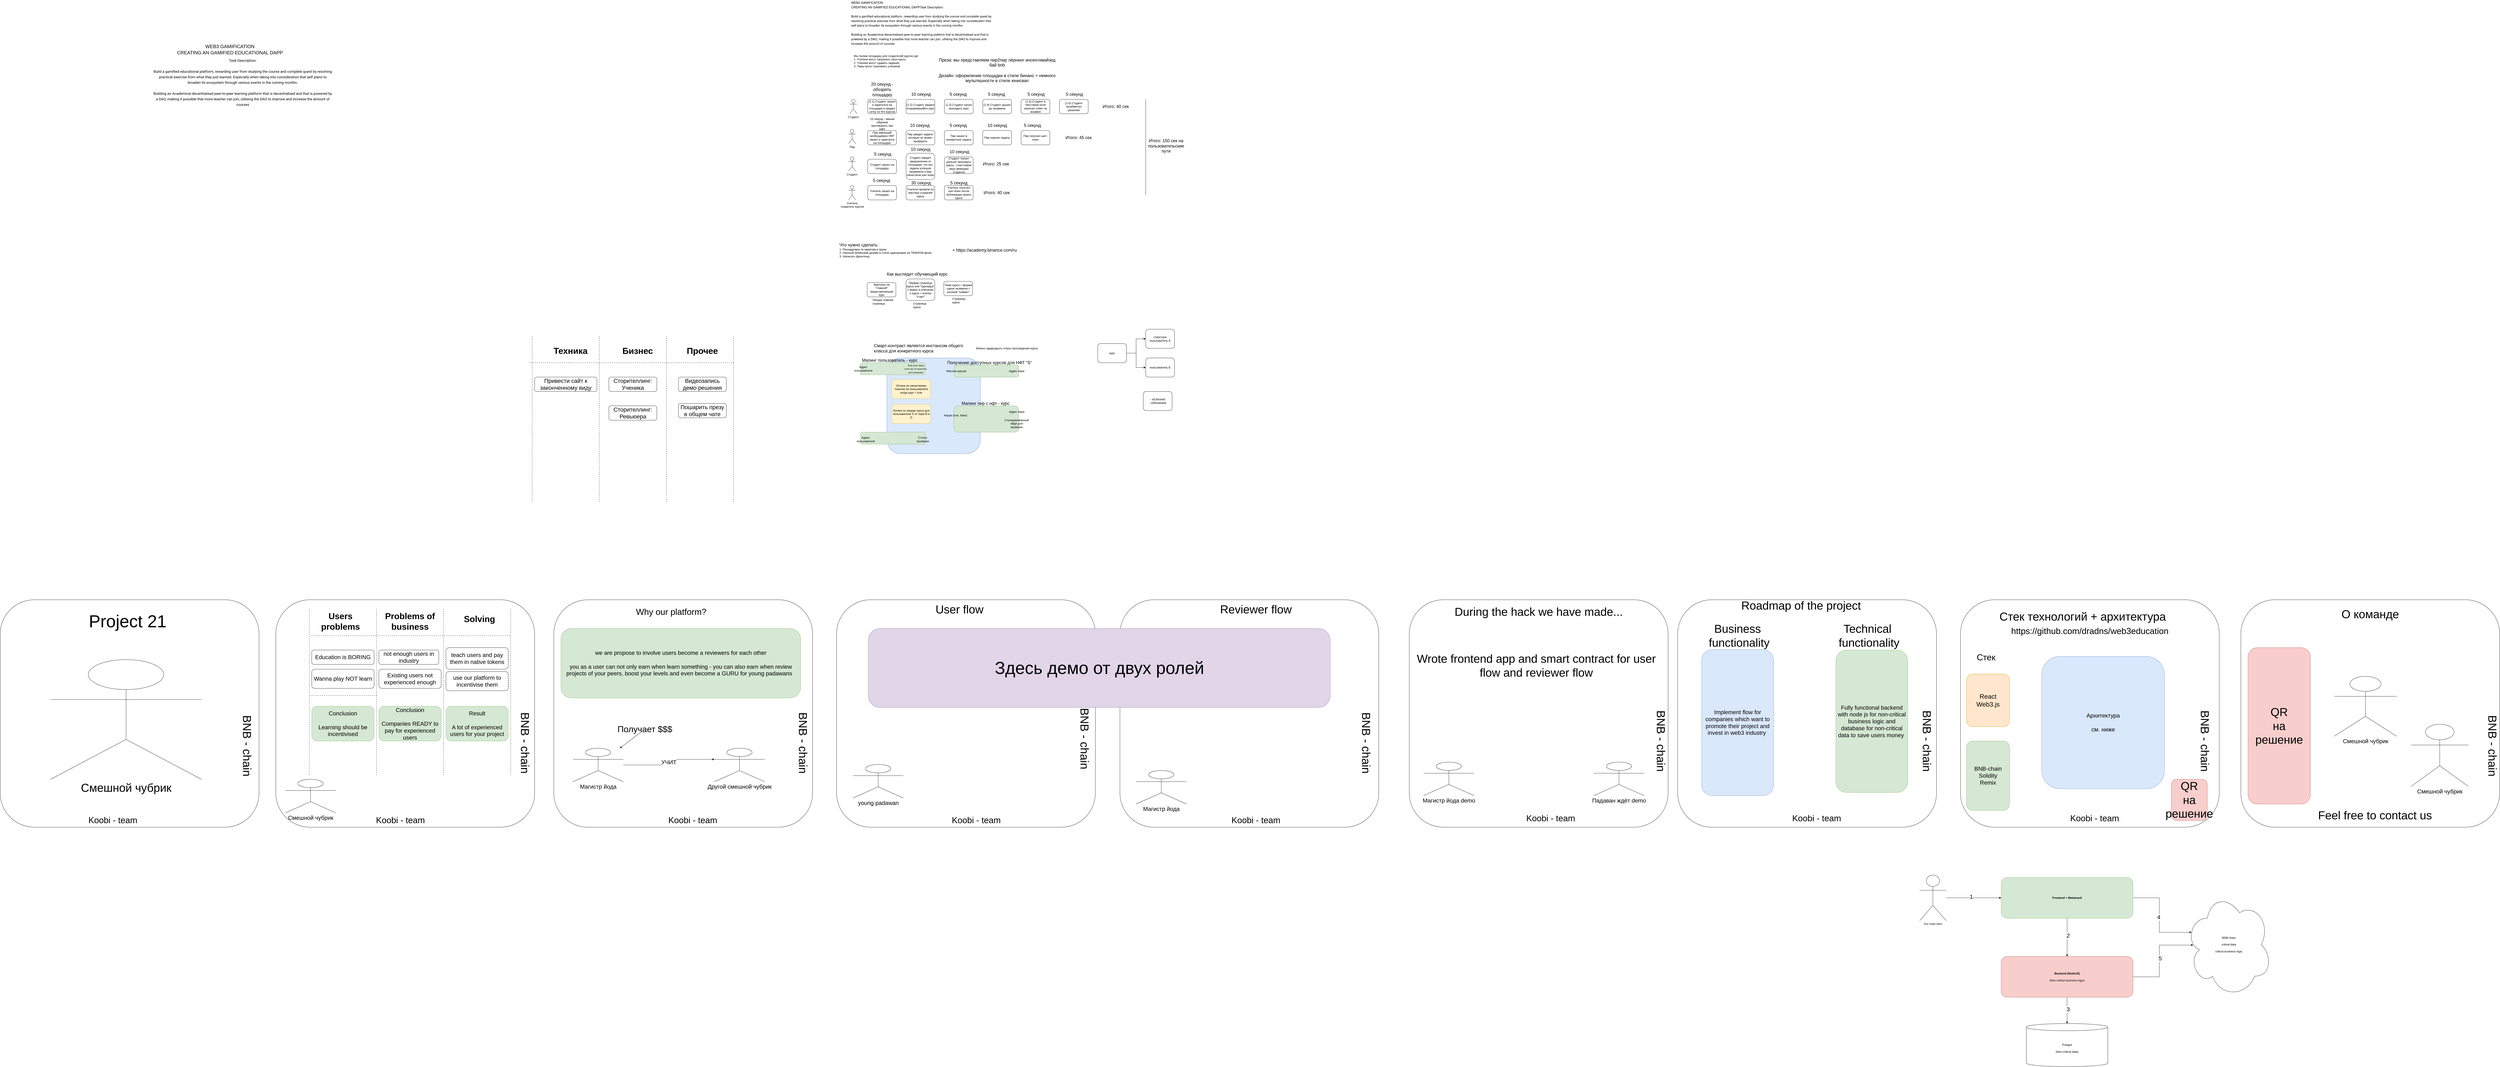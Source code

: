 <mxfile version="14.6.13" type="device"><diagram id="kgpKYQtTHZ0yAKxKKP6v" name="Page-1"><mxGraphModel dx="7210" dy="2770" grid="1" gridSize="10" guides="1" tooltips="1" connect="1" arrows="1" fold="1" page="1" pageScale="1" pageWidth="850" pageHeight="1100" math="0" shadow="0"><root><mxCell id="0"/><mxCell id="1" parent="0"/><mxCell id="3TM78WsvPvf4qLfQnVk2-1" value="&lt;div class=&quot;t396__elem tn-elem tn-elem__4845142631661715007647 t-animate t-animate_started&quot; style=&quot;box-sizing: border-box ; margin: 0px ; padding: 0px ; border: 0px ; position: absolute ; display: table ; opacity: 1 ; transition-property: , ; transition-duration: 2s ; transition-timing-function: cubic-bezier(0.19 , 1 , 0.22 , 1) ; backface-visibility: hidden ; visibility: visible ; transform: none ; z-index: 5 ; top: 181px ; left: 640px ; width: 639px ; font-family: &amp;#34;times&amp;#34; ; font-size: medium&quot;&gt;&lt;div class=&quot;tn-atom&quot; style=&quot;box-sizing: content-box ; margin: 0px ; padding: 0px ; border: 0px solid transparent ; display: table-cell ; vertical-align: middle ; width: 639px ; font-size: 20px ; font-family: &amp;#34;montserrat&amp;#34; , &amp;#34;arial&amp;#34; , sans-serif ; line-height: 26px ; text-transform: uppercase ; background-position: center center&quot;&gt;WEB3 GAMIFICATION&lt;br style=&quot;box-sizing: content-box&quot;&gt;CREATING AN GAMIFIED EDUCATIONAL DAPP&lt;/div&gt;&lt;/div&gt;&lt;div class=&quot;t396__elem tn-elem tn-elem__4845142631661715007651 t-animate t-animate_started&quot; style=&quot;box-sizing: border-box ; margin: 0px ; padding: 0px ; border: 0px ; position: absolute ; display: table ; opacity: 1 ; transition-property: , ; transition-duration: 2s ; transition-timing-function: cubic-bezier(0.19 , 1 , 0.22 , 1) ; backface-visibility: hidden ; visibility: visible ; transform: none ; z-index: 6 ; top: 242px ; left: 640px ; width: 746px ; font-family: &amp;#34;times&amp;#34; ; font-size: medium&quot;&gt;&lt;div class=&quot;tn-atom&quot; style=&quot;box-sizing: content-box ; margin: 0px ; padding: 0px ; border: 0px solid transparent ; display: table-cell ; vertical-align: middle ; width: 746px ; font-size: 15px ; font-family: &amp;#34;roboto&amp;#34; , &amp;#34;arial&amp;#34; , sans-serif ; line-height: 23px ; background-position: center center&quot;&gt;Task Description:&lt;br style=&quot;box-sizing: content-box&quot;&gt;&lt;br style=&quot;box-sizing: content-box&quot;&gt;Build a gamified educational platform, rewarding user from studying the course and complete quest by resolving practical exercise from what they just learned. Especially when taking into consideration that aelf plans to broaden its ecosystem through various events in the coming months.&lt;br style=&quot;box-sizing: content-box&quot;&gt;&lt;br style=&quot;box-sizing: content-box&quot;&gt;Building an Academical decentralised peer-to-peer learning platform that is decentralised and that is powered by a DAO, making it possible that more teacher can join, utilising the DAO to improve and increase the amount of courses&lt;/div&gt;&lt;/div&gt;" style="text;html=1;strokeColor=none;fillColor=none;align=center;verticalAlign=middle;whiteSpace=wrap;rounded=0;" vertex="1" parent="1"><mxGeometry x="-530" y="-680" width="40" height="20" as="geometry"/></mxCell><mxCell id="3TM78WsvPvf4qLfQnVk2-2" value="&lt;p class=&quot;p1&quot; style=&quot;margin: 0px ; font-stretch: normal ; font-size: 13px ; line-height: normal ; font-family: &amp;#34;helvetica neue&amp;#34;&quot;&gt;WEB3 GAMIFICATION&lt;/p&gt;&lt;p class=&quot;p1&quot; style=&quot;margin: 0px ; font-stretch: normal ; font-size: 13px ; line-height: normal ; font-family: &amp;#34;helvetica neue&amp;#34;&quot;&gt;CREATING AN GAMIFIED EDUCATIONAL DAPPTask Description:&lt;/p&gt;&lt;p class=&quot;p2&quot; style=&quot;margin: 0px ; font-stretch: normal ; font-size: 13px ; line-height: normal ; font-family: &amp;#34;helvetica neue&amp;#34; ; min-height: 15px&quot;&gt;&lt;br&gt;&lt;/p&gt;&lt;p class=&quot;p1&quot; style=&quot;margin: 0px ; font-stretch: normal ; font-size: 13px ; line-height: normal ; font-family: &amp;#34;helvetica neue&amp;#34;&quot;&gt;Build a gamified educational platform, rewarding user from studying the course and complete quest by resolving practical exercise from what they just learned. Especially when taking into consideration that aelf plans to broaden its ecosystem through various events in the coming months.&lt;/p&gt;&lt;p class=&quot;p2&quot; style=&quot;margin: 0px ; font-stretch: normal ; font-size: 13px ; line-height: normal ; font-family: &amp;#34;helvetica neue&amp;#34; ; min-height: 15px&quot;&gt;&lt;br&gt;&lt;/p&gt;&lt;p class=&quot;p1&quot; style=&quot;margin: 0px ; font-stretch: normal ; font-size: 13px ; line-height: normal ; font-family: &amp;#34;helvetica neue&amp;#34;&quot;&gt;Building an Academical decentralised peer-to-peer learning platform that is decentralised and that is powered by a DAO, making it possible that more teacher can join, utilising the DAO to improve and increase the amount of courses&lt;/p&gt;" style="text;html=1;strokeColor=none;fillColor=none;align=left;verticalAlign=middle;whiteSpace=wrap;rounded=0;" vertex="1" parent="1"><mxGeometry x="-521.25" y="-690" width="600" height="20" as="geometry"/></mxCell><mxCell id="3TM78WsvPvf4qLfQnVk2-3" value="Мы пилим площадку для создателей курсов где:&lt;br&gt;1. Учителя могут загружать свои курсы&lt;br&gt;2. Ученики могут сдавать задания&lt;br&gt;3. Пиры могут оценивать учеников&amp;nbsp;" style="text;html=1;strokeColor=none;fillColor=none;align=left;verticalAlign=middle;whiteSpace=wrap;rounded=0;" vertex="1" parent="1"><mxGeometry x="-510" y="-530" width="520" height="20" as="geometry"/></mxCell><mxCell id="3TM78WsvPvf4qLfQnVk2-4" value="(1.1) Студент зашел и зарегался на площадке и увидел сетку из 9ти курсов" style="rounded=1;whiteSpace=wrap;html=1;" vertex="1" parent="1"><mxGeometry x="-450" y="-360" width="120" height="60" as="geometry"/></mxCell><mxCell id="3TM78WsvPvf4qLfQnVk2-5" value="&lt;font style=&quot;font-size: 18px&quot;&gt;Преза: мы представляем пир2пир лёрнинг инсентивайзед бай bnb&lt;br&gt;&lt;br&gt;Дизайн: оформление площадки в стиле бинанс + немного мультяшности в стиле юнисвап&lt;br&gt;&amp;nbsp;&lt;/font&gt;" style="text;html=1;strokeColor=none;fillColor=none;align=center;verticalAlign=middle;whiteSpace=wrap;rounded=0;" vertex="1" parent="1"><mxGeometry x="-170" y="-490" width="520" height="40" as="geometry"/></mxCell><mxCell id="3TM78WsvPvf4qLfQnVk2-6" value="(1.2) Студент увидел понравившийся курс" style="rounded=1;whiteSpace=wrap;html=1;" vertex="1" parent="1"><mxGeometry x="-290" y="-360" width="120" height="60" as="geometry"/></mxCell><mxCell id="3TM78WsvPvf4qLfQnVk2-7" value="(1.3) Студент начал проходить курс" style="rounded=1;whiteSpace=wrap;html=1;" vertex="1" parent="1"><mxGeometry x="-130" y="-360" width="120" height="60" as="geometry"/></mxCell><mxCell id="3TM78WsvPvf4qLfQnVk2-8" value="(1.4) Студент дошел до экзамена" style="rounded=1;whiteSpace=wrap;html=1;" vertex="1" parent="1"><mxGeometry x="30" y="-360" width="120" height="60" as="geometry"/></mxCell><mxCell id="3TM78WsvPvf4qLfQnVk2-9" value="(1.5) Студент в текстовом поле написал ответ на экзамен" style="rounded=1;whiteSpace=wrap;html=1;" vertex="1" parent="1"><mxGeometry x="190" y="-360" width="120" height="60" as="geometry"/></mxCell><mxCell id="3TM78WsvPvf4qLfQnVk2-10" value="(1.6) Студент засабмитил решение" style="rounded=1;whiteSpace=wrap;html=1;" vertex="1" parent="1"><mxGeometry x="350" y="-360" width="120" height="60" as="geometry"/></mxCell><mxCell id="3TM78WsvPvf4qLfQnVk2-11" value="Студент" style="shape=umlActor;verticalLabelPosition=bottom;verticalAlign=top;html=1;outlineConnect=0;" vertex="1" parent="1"><mxGeometry x="-525" y="-360" width="30" height="60" as="geometry"/></mxCell><mxCell id="3TM78WsvPvf4qLfQnVk2-12" value="Пир" style="shape=umlActor;verticalLabelPosition=bottom;verticalAlign=top;html=1;outlineConnect=0;" vertex="1" parent="1"><mxGeometry x="-530" y="-235" width="30" height="60" as="geometry"/></mxCell><mxCell id="3TM78WsvPvf4qLfQnVk2-13" value="Пир имеющий необходимую НФТ зашел и зарегался на площадке" style="rounded=1;whiteSpace=wrap;html=1;" vertex="1" parent="1"><mxGeometry x="-450" y="-230" width="120" height="60" as="geometry"/></mxCell><mxCell id="3TM78WsvPvf4qLfQnVk2-14" value="Пир увидел задачи, которые он может проверить" style="rounded=1;whiteSpace=wrap;html=1;" vertex="1" parent="1"><mxGeometry x="-290" y="-230" width="120" height="60" as="geometry"/></mxCell><mxCell id="3TM78WsvPvf4qLfQnVk2-15" value="Пир зашел в конкретную задачу" style="rounded=1;whiteSpace=wrap;html=1;" vertex="1" parent="1"><mxGeometry x="-130" y="-230" width="120" height="60" as="geometry"/></mxCell><mxCell id="3TM78WsvPvf4qLfQnVk2-16" value="Пир оценил задачу" style="rounded=1;whiteSpace=wrap;html=1;" vertex="1" parent="1"><mxGeometry x="30" y="-230" width="120" height="60" as="geometry"/></mxCell><mxCell id="3TM78WsvPvf4qLfQnVk2-17" value="Пир получил шит-коин" style="rounded=1;whiteSpace=wrap;html=1;" vertex="1" parent="1"><mxGeometry x="190" y="-230" width="120" height="60" as="geometry"/></mxCell><mxCell id="3TM78WsvPvf4qLfQnVk2-18" value="Студент" style="shape=umlActor;verticalLabelPosition=bottom;verticalAlign=top;html=1;outlineConnect=0;" vertex="1" parent="1"><mxGeometry x="-530" y="-120" width="30" height="60" as="geometry"/></mxCell><mxCell id="3TM78WsvPvf4qLfQnVk2-19" value="Студент зашел на площадку" style="rounded=1;whiteSpace=wrap;html=1;" vertex="1" parent="1"><mxGeometry x="-450" y="-110" width="120" height="60" as="geometry"/></mxCell><mxCell id="3TM78WsvPvf4qLfQnVk2-20" value="Студент увидел уведомление от площадки, что его задача успешно проверена и ему начислили шит-коин" style="rounded=1;whiteSpace=wrap;html=1;" vertex="1" parent="1"><mxGeometry x="-290" y="-135" width="120" height="110" as="geometry"/></mxCell><mxCell id="3TM78WsvPvf4qLfQnVk2-21" value="Студент пошел дальше проходить курсы - счастливое лицо мемоджи студента" style="rounded=1;whiteSpace=wrap;html=1;" vertex="1" parent="1"><mxGeometry x="-130" y="-120" width="120" height="70" as="geometry"/></mxCell><mxCell id="3TM78WsvPvf4qLfQnVk2-22" value="Учитель&lt;br&gt;создатель курсов" style="shape=umlActor;verticalLabelPosition=bottom;verticalAlign=top;html=1;outlineConnect=0;" vertex="1" parent="1"><mxGeometry x="-530" width="30" height="60" as="geometry"/></mxCell><mxCell id="3TM78WsvPvf4qLfQnVk2-23" value="Учитель зашел на площадку" style="rounded=1;whiteSpace=wrap;html=1;" vertex="1" parent="1"><mxGeometry x="-450" width="120" height="60" as="geometry"/></mxCell><mxCell id="3TM78WsvPvf4qLfQnVk2-24" value="Учителя провели по мастеру создания курса" style="rounded=1;whiteSpace=wrap;html=1;" vertex="1" parent="1"><mxGeometry x="-290" width="120" height="60" as="geometry"/></mxCell><mxCell id="3TM78WsvPvf4qLfQnVk2-25" value="Учитель получил шит-коин после публикации своего курса" style="rounded=1;whiteSpace=wrap;html=1;" vertex="1" parent="1"><mxGeometry x="-130" width="120" height="60" as="geometry"/></mxCell><mxCell id="3TM78WsvPvf4qLfQnVk2-26" value="&lt;font style=&quot;font-size: 18px&quot;&gt;20 секунд - обозреть площадку&lt;br&gt;&lt;br&gt;&lt;/font&gt;" style="text;html=1;strokeColor=none;fillColor=none;align=center;verticalAlign=middle;whiteSpace=wrap;rounded=0;" vertex="1" parent="1"><mxGeometry x="-447.5" y="-400" width="115" height="20" as="geometry"/></mxCell><mxCell id="3TM78WsvPvf4qLfQnVk2-27" value="&lt;font style=&quot;font-size: 18px&quot;&gt;10 секунд&lt;br&gt;&lt;br&gt;&lt;/font&gt;" style="text;html=1;strokeColor=none;fillColor=none;align=center;verticalAlign=middle;whiteSpace=wrap;rounded=0;" vertex="1" parent="1"><mxGeometry x="-285" y="-380" width="115" height="20" as="geometry"/></mxCell><mxCell id="3TM78WsvPvf4qLfQnVk2-28" value="&lt;font style=&quot;font-size: 18px&quot;&gt;5 секунд&lt;br&gt;&lt;br&gt;&lt;/font&gt;" style="text;html=1;strokeColor=none;fillColor=none;align=center;verticalAlign=middle;whiteSpace=wrap;rounded=0;" vertex="1" parent="1"><mxGeometry x="-130" y="-380" width="115" height="20" as="geometry"/></mxCell><mxCell id="3TM78WsvPvf4qLfQnVk2-29" value="&lt;font style=&quot;font-size: 18px&quot;&gt;5 секунд&lt;br&gt;&lt;br&gt;&lt;/font&gt;" style="text;html=1;strokeColor=none;fillColor=none;align=center;verticalAlign=middle;whiteSpace=wrap;rounded=0;" vertex="1" parent="1"><mxGeometry x="30" y="-380" width="115" height="20" as="geometry"/></mxCell><mxCell id="3TM78WsvPvf4qLfQnVk2-30" value="&lt;font style=&quot;font-size: 18px&quot;&gt;5 секунд&lt;br&gt;&lt;br&gt;&lt;/font&gt;" style="text;html=1;strokeColor=none;fillColor=none;align=center;verticalAlign=middle;whiteSpace=wrap;rounded=0;" vertex="1" parent="1"><mxGeometry x="195" y="-380" width="115" height="20" as="geometry"/></mxCell><mxCell id="3TM78WsvPvf4qLfQnVk2-31" value="&lt;font style=&quot;font-size: 18px&quot;&gt;5 секунд&lt;br&gt;&lt;br&gt;&lt;/font&gt;" style="text;html=1;strokeColor=none;fillColor=none;align=center;verticalAlign=middle;whiteSpace=wrap;rounded=0;" vertex="1" parent="1"><mxGeometry x="355" y="-380" width="115" height="20" as="geometry"/></mxCell><mxCell id="3TM78WsvPvf4qLfQnVk2-32" value="&lt;font style=&quot;font-size: 18px&quot;&gt;Итого: 40 сек&lt;br&gt;&lt;/font&gt;" style="text;html=1;strokeColor=none;fillColor=none;align=center;verticalAlign=middle;whiteSpace=wrap;rounded=0;" vertex="1" parent="1"><mxGeometry x="510" y="-340" width="150" height="20" as="geometry"/></mxCell><mxCell id="3TM78WsvPvf4qLfQnVk2-33" value="&lt;font&gt;&lt;font style=&quot;font-size: 12px&quot;&gt;15 секунд - явным образом проговорить про НФТ&lt;br&gt;&lt;/font&gt;&lt;br&gt;&lt;/font&gt;" style="text;html=1;strokeColor=none;fillColor=none;align=center;verticalAlign=middle;whiteSpace=wrap;rounded=0;" vertex="1" parent="1"><mxGeometry x="-447.5" y="-260" width="115" height="20" as="geometry"/></mxCell><mxCell id="3TM78WsvPvf4qLfQnVk2-34" value="&lt;font style=&quot;font-size: 18px&quot;&gt;10 секунд&lt;br&gt;&lt;br&gt;&lt;/font&gt;" style="text;html=1;strokeColor=none;fillColor=none;align=center;verticalAlign=middle;whiteSpace=wrap;rounded=0;" vertex="1" parent="1"><mxGeometry x="-290" y="-250" width="115" height="20" as="geometry"/></mxCell><mxCell id="3TM78WsvPvf4qLfQnVk2-35" value="&lt;font style=&quot;font-size: 18px&quot;&gt;5 секунд&lt;br&gt;&lt;br&gt;&lt;/font&gt;" style="text;html=1;strokeColor=none;fillColor=none;align=center;verticalAlign=middle;whiteSpace=wrap;rounded=0;" vertex="1" parent="1"><mxGeometry x="-130" y="-250" width="115" height="20" as="geometry"/></mxCell><mxCell id="3TM78WsvPvf4qLfQnVk2-36" value="&lt;font style=&quot;font-size: 18px&quot;&gt;10 секунд&lt;br&gt;&lt;br&gt;&lt;/font&gt;" style="text;html=1;strokeColor=none;fillColor=none;align=center;verticalAlign=middle;whiteSpace=wrap;rounded=0;" vertex="1" parent="1"><mxGeometry x="32.5" y="-250" width="115" height="20" as="geometry"/></mxCell><mxCell id="3TM78WsvPvf4qLfQnVk2-37" value="&lt;font style=&quot;font-size: 18px&quot;&gt;5 секунд&lt;br&gt;&lt;br&gt;&lt;/font&gt;" style="text;html=1;strokeColor=none;fillColor=none;align=center;verticalAlign=middle;whiteSpace=wrap;rounded=0;" vertex="1" parent="1"><mxGeometry x="180" y="-250" width="115" height="20" as="geometry"/></mxCell><mxCell id="3TM78WsvPvf4qLfQnVk2-38" value="&lt;font style=&quot;font-size: 18px&quot;&gt;Итого: 45 сек&lt;br&gt;&lt;/font&gt;" style="text;html=1;strokeColor=none;fillColor=none;align=center;verticalAlign=middle;whiteSpace=wrap;rounded=0;" vertex="1" parent="1"><mxGeometry x="355" y="-210" width="150" height="20" as="geometry"/></mxCell><mxCell id="3TM78WsvPvf4qLfQnVk2-39" value="&lt;font style=&quot;font-size: 18px&quot;&gt;5 секунд&lt;br&gt;&lt;br&gt;&lt;/font&gt;" style="text;html=1;strokeColor=none;fillColor=none;align=center;verticalAlign=middle;whiteSpace=wrap;rounded=0;" vertex="1" parent="1"><mxGeometry x="-445" y="-130" width="115" height="20" as="geometry"/></mxCell><mxCell id="3TM78WsvPvf4qLfQnVk2-40" value="&lt;font style=&quot;font-size: 18px&quot;&gt;10 секунд&lt;br&gt;&lt;br&gt;&lt;/font&gt;" style="text;html=1;strokeColor=none;fillColor=none;align=center;verticalAlign=middle;whiteSpace=wrap;rounded=0;" vertex="1" parent="1"><mxGeometry x="-287.5" y="-150" width="115" height="20" as="geometry"/></mxCell><mxCell id="3TM78WsvPvf4qLfQnVk2-41" value="&lt;font style=&quot;font-size: 18px&quot;&gt;10 секунд&lt;br&gt;&lt;br&gt;&lt;/font&gt;" style="text;html=1;strokeColor=none;fillColor=none;align=center;verticalAlign=middle;whiteSpace=wrap;rounded=0;" vertex="1" parent="1"><mxGeometry x="-125" y="-140" width="115" height="20" as="geometry"/></mxCell><mxCell id="3TM78WsvPvf4qLfQnVk2-42" value="&lt;font style=&quot;font-size: 18px&quot;&gt;Итого: 25 сек&lt;br&gt;&lt;/font&gt;" style="text;html=1;strokeColor=none;fillColor=none;align=center;verticalAlign=middle;whiteSpace=wrap;rounded=0;" vertex="1" parent="1"><mxGeometry x="10" y="-100" width="150" height="20" as="geometry"/></mxCell><mxCell id="3TM78WsvPvf4qLfQnVk2-43" value="&lt;font style=&quot;font-size: 18px&quot;&gt;Итого: 40 сек&lt;br&gt;&lt;/font&gt;" style="text;html=1;strokeColor=none;fillColor=none;align=center;verticalAlign=middle;whiteSpace=wrap;rounded=0;" vertex="1" parent="1"><mxGeometry x="12.5" y="20" width="150" height="20" as="geometry"/></mxCell><mxCell id="3TM78WsvPvf4qLfQnVk2-44" value="&lt;font style=&quot;font-size: 18px&quot;&gt;5 секунд&lt;br&gt;&lt;br&gt;&lt;/font&gt;" style="text;html=1;strokeColor=none;fillColor=none;align=center;verticalAlign=middle;whiteSpace=wrap;rounded=0;" vertex="1" parent="1"><mxGeometry x="-450" y="-20" width="115" height="20" as="geometry"/></mxCell><mxCell id="3TM78WsvPvf4qLfQnVk2-45" value="&lt;font style=&quot;font-size: 18px&quot;&gt;30 секунд&lt;br&gt;&lt;br&gt;&lt;/font&gt;" style="text;html=1;strokeColor=none;fillColor=none;align=center;verticalAlign=middle;whiteSpace=wrap;rounded=0;" vertex="1" parent="1"><mxGeometry x="-285" y="-10" width="115" height="20" as="geometry"/></mxCell><mxCell id="3TM78WsvPvf4qLfQnVk2-46" value="&lt;font style=&quot;font-size: 18px&quot;&gt;5 секунд&lt;br&gt;&lt;br&gt;&lt;/font&gt;" style="text;html=1;strokeColor=none;fillColor=none;align=center;verticalAlign=middle;whiteSpace=wrap;rounded=0;" vertex="1" parent="1"><mxGeometry x="-127.5" y="-5" width="115" height="10" as="geometry"/></mxCell><mxCell id="3TM78WsvPvf4qLfQnVk2-47" value="" style="endArrow=none;html=1;" edge="1" parent="1"><mxGeometry width="50" height="50" relative="1" as="geometry"><mxPoint x="710" y="40" as="sourcePoint"/><mxPoint x="710" y="-360" as="targetPoint"/></mxGeometry></mxCell><mxCell id="3TM78WsvPvf4qLfQnVk2-48" value="&lt;font style=&quot;font-size: 18px&quot;&gt;Итого: 150 сек на пользовательские пути&lt;br&gt;&lt;/font&gt;" style="text;html=1;strokeColor=none;fillColor=none;align=center;verticalAlign=middle;whiteSpace=wrap;rounded=0;" vertex="1" parent="1"><mxGeometry x="720" y="-175" width="150" height="20" as="geometry"/></mxCell><mxCell id="3TM78WsvPvf4qLfQnVk2-49" value="&lt;span style=&quot;font-size: 18px&quot;&gt;Что нужно сделать:&lt;br&gt;&lt;/span&gt;1. Раскадровка по макетам в презе&lt;br&gt;2. Няшный уебанский дизайн в стиле единорожек на ТЕМНОМ фоне&lt;br&gt;3. Написать фронтенд" style="text;html=1;strokeColor=none;fillColor=none;align=left;verticalAlign=middle;whiteSpace=wrap;rounded=0;" vertex="1" parent="1"><mxGeometry x="-570" y="250" width="520" height="40" as="geometry"/></mxCell><mxCell id="3TM78WsvPvf4qLfQnVk2-50" value="" style="shape=image;verticalLabelPosition=bottom;labelBackgroundColor=#ffffff;verticalAlign=top;aspect=fixed;imageAspect=0;image=https://image.emojipng.com/413/11627413.jpg;" vertex="1" parent="1"><mxGeometry x="-160" y="250" width="60.64" height="40" as="geometry"/></mxCell><mxCell id="3TM78WsvPvf4qLfQnVk2-51" value="" style="shape=image;verticalLabelPosition=bottom;labelBackgroundColor=#ffffff;verticalAlign=top;aspect=fixed;imageAspect=0;image=https://image.emojipng.com/413/11627413.jpg;" vertex="1" parent="1"><mxGeometry x="370" y="-540" width="166.76" height="110" as="geometry"/></mxCell><mxCell id="3TM78WsvPvf4qLfQnVk2-52" value="&lt;span style=&quot;font-size: 18px&quot;&gt;+ https://academy.binance.com/ru&lt;/span&gt;" style="text;html=1;strokeColor=none;fillColor=none;align=left;verticalAlign=middle;whiteSpace=wrap;rounded=0;" vertex="1" parent="1"><mxGeometry x="-99.36" y="250" width="279.36" height="40" as="geometry"/></mxCell><mxCell id="3TM78WsvPvf4qLfQnVk2-53" value="Карточка на &quot;главной&quot; представляющая курс" style="rounded=1;whiteSpace=wrap;html=1;" vertex="1" parent="1"><mxGeometry x="-452.5" y="405" width="120" height="60" as="geometry"/></mxCell><mxCell id="3TM78WsvPvf4qLfQnVk2-54" value="Первая страница курса аля &quot;курсерра&quot; с видео и описание о курсе + кнопка &quot;старт&quot;" style="rounded=1;whiteSpace=wrap;html=1;" vertex="1" parent="1"><mxGeometry x="-290" y="390" width="120" height="90" as="geometry"/></mxCell><mxCell id="3TM78WsvPvf4qLfQnVk2-55" value="Тема курса + форма сдачи экзамена с кнопкой &quot;сабмит&quot;" style="rounded=1;whiteSpace=wrap;html=1;" vertex="1" parent="1"><mxGeometry x="-132.5" y="400" width="120" height="60" as="geometry"/></mxCell><mxCell id="3TM78WsvPvf4qLfQnVk2-56" value="&lt;span style=&quot;font-size: 18px&quot;&gt;Как выглядит обучающий курс&lt;/span&gt;" style="text;html=1;strokeColor=none;fillColor=none;align=left;verticalAlign=middle;whiteSpace=wrap;rounded=0;" vertex="1" parent="1"><mxGeometry x="-372.18" y="350" width="279.36" height="40" as="geometry"/></mxCell><mxCell id="3TM78WsvPvf4qLfQnVk2-57" value="&lt;font style=&quot;font-size: 12px&quot;&gt;Общая главная страница&lt;/font&gt;" style="text;html=1;strokeColor=none;fillColor=none;align=left;verticalAlign=middle;whiteSpace=wrap;rounded=0;" vertex="1" parent="1"><mxGeometry x="-432.5" y="465" width="90" height="40" as="geometry"/></mxCell><mxCell id="3TM78WsvPvf4qLfQnVk2-58" value="&lt;font style=&quot;font-size: 12px&quot;&gt;Страница курса&lt;/font&gt;" style="text;html=1;strokeColor=none;fillColor=none;align=left;verticalAlign=middle;whiteSpace=wrap;rounded=0;" vertex="1" parent="1"><mxGeometry x="-262.5" y="480" width="90" height="40" as="geometry"/></mxCell><mxCell id="3TM78WsvPvf4qLfQnVk2-59" value="&lt;font style=&quot;font-size: 12px&quot;&gt;Страница курса&lt;/font&gt;" style="text;html=1;strokeColor=none;fillColor=none;align=left;verticalAlign=middle;whiteSpace=wrap;rounded=0;" vertex="1" parent="1"><mxGeometry x="-99.36" y="460" width="90" height="40" as="geometry"/></mxCell><mxCell id="3TM78WsvPvf4qLfQnVk2-60" value="" style="rounded=1;whiteSpace=wrap;html=1;fillColor=#dae8fc;strokeColor=#6c8ebf;" vertex="1" parent="1"><mxGeometry x="-370" y="720" width="390" height="400" as="geometry"/></mxCell><mxCell id="3TM78WsvPvf4qLfQnVk2-61" value="&lt;span style=&quot;font-size: 18px&quot;&gt;Смарт-контракт является инстансом общего класса для конкретного курса&lt;/span&gt;" style="text;html=1;strokeColor=none;fillColor=none;align=left;verticalAlign=middle;whiteSpace=wrap;rounded=0;" vertex="1" parent="1"><mxGeometry x="-426.25" y="660" width="397.5" height="40" as="geometry"/></mxCell><mxCell id="3TM78WsvPvf4qLfQnVk2-62" value="" style="rounded=1;whiteSpace=wrap;html=1;fillColor=#d5e8d4;strokeColor=#82b366;" vertex="1" parent="1"><mxGeometry x="-480" y="740" width="270" height="50" as="geometry"/></mxCell><mxCell id="3TM78WsvPvf4qLfQnVk2-63" value="&lt;span style=&quot;font-size: 18px&quot;&gt;Мапинг пользователь - курс&lt;/span&gt;" style="text;html=1;strokeColor=none;fillColor=none;align=left;verticalAlign=middle;whiteSpace=wrap;rounded=0;" vertex="1" parent="1"><mxGeometry x="-475.62" y="710" width="261.25" height="40" as="geometry"/></mxCell><mxCell id="3TM78WsvPvf4qLfQnVk2-64" value="&lt;font style=&quot;font-size: 12px&quot;&gt;Адрес пользователя&lt;/font&gt;" style="text;html=1;strokeColor=none;fillColor=none;align=center;verticalAlign=middle;whiteSpace=wrap;rounded=0;" vertex="1" parent="1"><mxGeometry x="-520" y="745" width="102.5" height="40" as="geometry"/></mxCell><mxCell id="3TM78WsvPvf4qLfQnVk2-65" value="&lt;font style=&quot;font-size: 12px&quot;&gt;Можно хардкоднуть этапы прохождения курса&lt;/font&gt;" style="text;html=1;strokeColor=none;fillColor=none;align=left;verticalAlign=middle;whiteSpace=wrap;rounded=0;" vertex="1" parent="1"><mxGeometry y="660" width="285" height="40" as="geometry"/></mxCell><mxCell id="3TM78WsvPvf4qLfQnVk2-66" value="&lt;font&gt;&lt;font style=&quot;font-size: 9px&quot;&gt;Этап (true, false)&lt;br&gt;если тру то начислить шит-коины/нфт&lt;/font&gt;&lt;br&gt;&lt;/font&gt;" style="text;html=1;strokeColor=none;fillColor=none;align=center;verticalAlign=middle;whiteSpace=wrap;rounded=0;" vertex="1" parent="1"><mxGeometry x="-301.25" y="745" width="102.5" height="40" as="geometry"/></mxCell><mxCell id="3TM78WsvPvf4qLfQnVk2-67" value="&lt;span style=&quot;font-size: 18px&quot;&gt;Мапинг пир с нфт - курс&lt;/span&gt;" style="text;html=1;strokeColor=none;fillColor=none;align=left;verticalAlign=middle;whiteSpace=wrap;rounded=0;" vertex="1" parent="1"><mxGeometry x="-60" y="890" width="261.25" height="40" as="geometry"/></mxCell><mxCell id="3TM78WsvPvf4qLfQnVk2-68" value="" style="rounded=1;whiteSpace=wrap;html=1;fillColor=#d5e8d4;strokeColor=#82b366;" vertex="1" parent="1"><mxGeometry x="-90" y="920" width="270" height="110" as="geometry"/></mxCell><mxCell id="3TM78WsvPvf4qLfQnVk2-69" value="Логика по начислению токенов на пользователя когда курс = true" style="rounded=1;whiteSpace=wrap;html=1;fillColor=#fff2cc;strokeColor=#d6b656;" vertex="1" parent="1"><mxGeometry x="-350" y="810" width="162.5" height="80" as="geometry"/></mxCell><mxCell id="3TM78WsvPvf4qLfQnVk2-70" value="&lt;font style=&quot;font-size: 12px&quot;&gt;Адрес пира&lt;/font&gt;" style="text;html=1;strokeColor=none;fillColor=none;align=center;verticalAlign=middle;whiteSpace=wrap;rounded=0;" vertex="1" parent="1"><mxGeometry x="120" y="925" width="102.5" height="40" as="geometry"/></mxCell><mxCell id="3TM78WsvPvf4qLfQnVk2-71" value="Логика по апруву курса для пользователя Х от пира B и D" style="rounded=1;whiteSpace=wrap;html=1;fillColor=#fff2cc;strokeColor=#d6b656;" vertex="1" parent="1"><mxGeometry x="-350" y="913.5" width="162.5" height="80" as="geometry"/></mxCell><mxCell id="3TM78WsvPvf4qLfQnVk2-72" value="" style="rounded=1;whiteSpace=wrap;html=1;fillColor=#d5e8d4;strokeColor=#82b366;" vertex="1" parent="1"><mxGeometry x="-90" y="750" width="270" height="50" as="geometry"/></mxCell><mxCell id="3TM78WsvPvf4qLfQnVk2-73" value="&lt;span style=&quot;font-size: 18px&quot;&gt;Получение доступных курсов для НФТ &quot;S&quot;&lt;/span&gt;" style="text;html=1;strokeColor=none;fillColor=none;align=left;verticalAlign=middle;whiteSpace=wrap;rounded=0;" vertex="1" parent="1"><mxGeometry x="-120" y="720" width="370" height="40" as="geometry"/></mxCell><mxCell id="3TM78WsvPvf4qLfQnVk2-74" value="&lt;font style=&quot;font-size: 12px&quot;&gt;Адрес пира&lt;/font&gt;" style="text;html=1;strokeColor=none;fillColor=none;align=center;verticalAlign=middle;whiteSpace=wrap;rounded=0;" vertex="1" parent="1"><mxGeometry x="120" y="755" width="102.5" height="40" as="geometry"/></mxCell><mxCell id="3TM78WsvPvf4qLfQnVk2-75" value="Массив курсов" style="text;html=1;strokeColor=none;fillColor=none;align=center;verticalAlign=middle;whiteSpace=wrap;rounded=0;" vertex="1" parent="1"><mxGeometry x="-132.5" y="755" width="102.5" height="40" as="geometry"/></mxCell><mxCell id="3TM78WsvPvf4qLfQnVk2-76" value="&lt;font style=&quot;font-size: 12px&quot;&gt;Сгенерированный айди для проверки&lt;/font&gt;" style="text;html=1;strokeColor=none;fillColor=none;align=center;verticalAlign=middle;whiteSpace=wrap;rounded=0;" vertex="1" parent="1"><mxGeometry x="120" y="974" width="102.5" height="40" as="geometry"/></mxCell><mxCell id="3TM78WsvPvf4qLfQnVk2-77" value="&lt;font style=&quot;font-size: 12px&quot;&gt;Апрув (true, false)&lt;/font&gt;" style="text;html=1;strokeColor=none;fillColor=none;align=center;verticalAlign=middle;whiteSpace=wrap;rounded=0;" vertex="1" parent="1"><mxGeometry x="-135" y="940" width="102.5" height="40" as="geometry"/></mxCell><mxCell id="3TM78WsvPvf4qLfQnVk2-78" value="" style="rounded=1;whiteSpace=wrap;html=1;fillColor=#d5e8d4;strokeColor=#82b366;" vertex="1" parent="1"><mxGeometry x="-480" y="1030" width="270" height="50" as="geometry"/></mxCell><mxCell id="3TM78WsvPvf4qLfQnVk2-79" value="&lt;font style=&quot;font-size: 12px&quot;&gt;Адрес пользователя&lt;/font&gt;" style="text;html=1;strokeColor=none;fillColor=none;align=center;verticalAlign=middle;whiteSpace=wrap;rounded=0;" vertex="1" parent="1"><mxGeometry x="-510" y="1040" width="102.5" height="40" as="geometry"/></mxCell><mxCell id="3TM78WsvPvf4qLfQnVk2-80" value="Статус&lt;br&gt;проверки" style="text;html=1;strokeColor=none;fillColor=none;align=center;verticalAlign=middle;whiteSpace=wrap;rounded=0;" vertex="1" parent="1"><mxGeometry x="-272.5" y="1040" width="102.5" height="40" as="geometry"/></mxCell><mxCell id="3TM78WsvPvf4qLfQnVk2-81" style="edgeStyle=orthogonalEdgeStyle;rounded=0;orthogonalLoop=1;jettySize=auto;html=1;" edge="1" parent="1" source="3TM78WsvPvf4qLfQnVk2-83" target="3TM78WsvPvf4qLfQnVk2-84"><mxGeometry relative="1" as="geometry"/></mxCell><mxCell id="3TM78WsvPvf4qLfQnVk2-82" style="edgeStyle=orthogonalEdgeStyle;rounded=0;orthogonalLoop=1;jettySize=auto;html=1;" edge="1" parent="1" source="3TM78WsvPvf4qLfQnVk2-83" target="3TM78WsvPvf4qLfQnVk2-85"><mxGeometry relative="1" as="geometry"/></mxCell><mxCell id="3TM78WsvPvf4qLfQnVk2-83" value="курс" style="rounded=1;whiteSpace=wrap;html=1;" vertex="1" parent="1"><mxGeometry x="510" y="660" width="120" height="80" as="geometry"/></mxCell><mxCell id="3TM78WsvPvf4qLfQnVk2-84" value="структура&lt;br&gt;пользователь А" style="rounded=1;whiteSpace=wrap;html=1;" vertex="1" parent="1"><mxGeometry x="710" y="600" width="120" height="80" as="geometry"/></mxCell><mxCell id="3TM78WsvPvf4qLfQnVk2-85" value="пользователь Б" style="rounded=1;whiteSpace=wrap;html=1;" vertex="1" parent="1"><mxGeometry x="710" y="720" width="120" height="80" as="geometry"/></mxCell><mxCell id="3TM78WsvPvf4qLfQnVk2-86" value="- isCkecked&lt;br&gt;- isRewarded" style="rounded=1;whiteSpace=wrap;html=1;" vertex="1" parent="1"><mxGeometry x="700" y="860" width="120" height="80" as="geometry"/></mxCell><mxCell id="3TM78WsvPvf4qLfQnVk2-87" value="" style="rounded=1;whiteSpace=wrap;html=1;" vertex="1" parent="1"><mxGeometry x="1810" y="1730" width="1080" height="950" as="geometry"/></mxCell><mxCell id="3TM78WsvPvf4qLfQnVk2-88" value="" style="rounded=1;whiteSpace=wrap;html=1;" vertex="1" parent="1"><mxGeometry x="2930" y="1730" width="1080" height="950" as="geometry"/></mxCell><mxCell id="3TM78WsvPvf4qLfQnVk2-89" value="" style="rounded=1;whiteSpace=wrap;html=1;" vertex="1" parent="1"><mxGeometry x="-4070" y="1730" width="1080" height="950" as="geometry"/></mxCell><mxCell id="3TM78WsvPvf4qLfQnVk2-90" value="&lt;font&gt;&lt;font style=&quot;font-size: 72px&quot;&gt;Project 21&lt;/font&gt;&lt;br&gt;&lt;/font&gt;" style="text;html=1;strokeColor=none;fillColor=none;align=center;verticalAlign=middle;whiteSpace=wrap;rounded=0;" vertex="1" parent="1"><mxGeometry x="-3768" y="1810" width="460" height="20" as="geometry"/></mxCell><mxCell id="3TM78WsvPvf4qLfQnVk2-91" value="&lt;font style=&quot;font-size: 48px&quot;&gt;BNB - chain&lt;/font&gt;" style="text;html=1;strokeColor=none;fillColor=none;align=center;verticalAlign=middle;whiteSpace=wrap;rounded=0;rotation=90;" vertex="1" parent="1"><mxGeometry x="-3200" y="2330" width="320" height="20" as="geometry"/></mxCell><mxCell id="3TM78WsvPvf4qLfQnVk2-92" value="" style="rounded=1;whiteSpace=wrap;html=1;" vertex="1" parent="1"><mxGeometry x="-2920" y="1730" width="1080" height="950" as="geometry"/></mxCell><mxCell id="3TM78WsvPvf4qLfQnVk2-93" value="" style="rounded=1;whiteSpace=wrap;html=1;" vertex="1" parent="1"><mxGeometry x="-1760" y="1730" width="1080" height="950" as="geometry"/></mxCell><mxCell id="3TM78WsvPvf4qLfQnVk2-94" value="&lt;span style=&quot;font-size: 36px&quot;&gt;Why our platform?&lt;br&gt;&lt;/span&gt;" style="text;html=1;strokeColor=none;fillColor=none;align=center;verticalAlign=middle;whiteSpace=wrap;rounded=0;" vertex="1" parent="1"><mxGeometry x="-1430" y="1770" width="320" height="20" as="geometry"/></mxCell><mxCell id="3TM78WsvPvf4qLfQnVk2-95" value="" style="rounded=1;whiteSpace=wrap;html=1;" vertex="1" parent="1"><mxGeometry x="-580" y="1730" width="1080" height="950" as="geometry"/></mxCell><mxCell id="3TM78WsvPvf4qLfQnVk2-96" value="&lt;font style=&quot;font-size: 48px&quot;&gt;BNB - chain&lt;/font&gt;" style="text;html=1;strokeColor=none;fillColor=none;align=center;verticalAlign=middle;whiteSpace=wrap;rounded=0;rotation=90;" vertex="1" parent="1"><mxGeometry x="-2040" y="2318" width="320" height="20" as="geometry"/></mxCell><mxCell id="3TM78WsvPvf4qLfQnVk2-97" value="&lt;span style=&quot;font-size: 36px&quot;&gt;Koobi - team&lt;/span&gt;" style="text;html=1;strokeColor=none;fillColor=none;align=center;verticalAlign=middle;whiteSpace=wrap;rounded=0;rotation=0;" vertex="1" parent="1"><mxGeometry x="-3760" y="2640" width="320" height="20" as="geometry"/></mxCell><mxCell id="3TM78WsvPvf4qLfQnVk2-98" value="&lt;font style=&quot;font-size: 24px&quot;&gt;Смешной чубрик&lt;/font&gt;" style="shape=umlActor;verticalLabelPosition=bottom;verticalAlign=top;html=1;outlineConnect=0;" vertex="1" parent="1"><mxGeometry x="-2880" y="2480" width="210" height="140" as="geometry"/></mxCell><mxCell id="3TM78WsvPvf4qLfQnVk2-99" value="&lt;font style=&quot;font-size: 48px&quot;&gt;Смешной чубрик&lt;/font&gt;" style="shape=umlActor;verticalLabelPosition=bottom;verticalAlign=top;html=1;outlineConnect=0;" vertex="1" parent="1"><mxGeometry x="-3860" y="1980" width="630" height="500" as="geometry"/></mxCell><mxCell id="3TM78WsvPvf4qLfQnVk2-100" value="&lt;span style=&quot;font-size: 36px&quot;&gt;Koobi - team&lt;/span&gt;" style="text;html=1;strokeColor=none;fillColor=none;align=center;verticalAlign=middle;whiteSpace=wrap;rounded=0;rotation=0;" vertex="1" parent="1"><mxGeometry x="-2560" y="2640" width="320" height="20" as="geometry"/></mxCell><mxCell id="3TM78WsvPvf4qLfQnVk2-101" value="&lt;font style=&quot;font-size: 24px&quot;&gt;УЧИТ&lt;/font&gt;" style="edgeStyle=orthogonalEdgeStyle;rounded=0;orthogonalLoop=1;jettySize=auto;html=1;entryX=0;entryY=0.333;entryDx=0;entryDy=0;entryPerimeter=0;" edge="1" parent="1" source="3TM78WsvPvf4qLfQnVk2-102" target="3TM78WsvPvf4qLfQnVk2-183"><mxGeometry relative="1" as="geometry"/></mxCell><mxCell id="3TM78WsvPvf4qLfQnVk2-102" value="&lt;span style=&quot;font-size: 24px&quot;&gt;Магистр йода&lt;/span&gt;" style="shape=umlActor;verticalLabelPosition=bottom;verticalAlign=top;html=1;outlineConnect=0;" vertex="1" parent="1"><mxGeometry x="-1680" y="2350" width="210" height="140" as="geometry"/></mxCell><mxCell id="3TM78WsvPvf4qLfQnVk2-103" value="&lt;span style=&quot;font-size: 36px&quot;&gt;Koobi - team&lt;/span&gt;" style="text;html=1;strokeColor=none;fillColor=none;align=center;verticalAlign=middle;whiteSpace=wrap;rounded=0;rotation=0;" vertex="1" parent="1"><mxGeometry x="-1340" y="2640" width="320" height="20" as="geometry"/></mxCell><mxCell id="3TM78WsvPvf4qLfQnVk2-104" value="&lt;font style=&quot;font-size: 48px&quot;&gt;BNB - chain&lt;/font&gt;" style="text;html=1;strokeColor=none;fillColor=none;align=center;verticalAlign=middle;whiteSpace=wrap;rounded=0;rotation=90;" vertex="1" parent="1"><mxGeometry x="-880" y="2318" width="320" height="20" as="geometry"/></mxCell><mxCell id="3TM78WsvPvf4qLfQnVk2-105" value="&lt;span style=&quot;font-size: 48px&quot;&gt;User flow&lt;/span&gt;" style="text;html=1;strokeColor=none;fillColor=none;align=center;verticalAlign=middle;whiteSpace=wrap;rounded=0;" vertex="1" parent="1"><mxGeometry x="-227.5" y="1760" width="320" height="20" as="geometry"/></mxCell><mxCell id="3TM78WsvPvf4qLfQnVk2-106" value="&lt;font style=&quot;font-size: 48px&quot;&gt;During the hack we have made...&lt;/font&gt;&lt;span style=&quot;font-size: 36px&quot;&gt;&lt;br&gt;&lt;/span&gt;" style="text;html=1;strokeColor=none;fillColor=none;align=center;verticalAlign=middle;whiteSpace=wrap;rounded=0;" vertex="1" parent="1"><mxGeometry x="1955" y="1770" width="790" height="20" as="geometry"/></mxCell><mxCell id="3TM78WsvPvf4qLfQnVk2-107" value="&lt;font style=&quot;font-size: 48px&quot;&gt;Roadmap of the project&lt;/font&gt;&lt;span style=&quot;font-size: 36px&quot;&gt;&lt;br&gt;&lt;/span&gt;" style="text;html=1;strokeColor=none;fillColor=none;align=center;verticalAlign=middle;whiteSpace=wrap;rounded=0;" vertex="1" parent="1"><mxGeometry x="3040" y="1744" width="810" height="20" as="geometry"/></mxCell><mxCell id="3TM78WsvPvf4qLfQnVk2-108" value="" style="rounded=1;whiteSpace=wrap;html=1;" vertex="1" parent="1"><mxGeometry x="602.5" y="1730" width="1080" height="950" as="geometry"/></mxCell><mxCell id="3TM78WsvPvf4qLfQnVk2-109" value="&lt;span style=&quot;font-size: 48px&quot;&gt;Reviewer flow&lt;/span&gt;" style="text;html=1;strokeColor=none;fillColor=none;align=center;verticalAlign=middle;whiteSpace=wrap;rounded=0;" vertex="1" parent="1"><mxGeometry x="1010" y="1760" width="320" height="20" as="geometry"/></mxCell><mxCell id="3TM78WsvPvf4qLfQnVk2-110" value="" style="rounded=1;whiteSpace=wrap;html=1;" vertex="1" parent="1"><mxGeometry x="4110" y="1730" width="1080" height="950" as="geometry"/></mxCell><mxCell id="3TM78WsvPvf4qLfQnVk2-111" value="&lt;span style=&quot;font-size: 48px&quot;&gt;Стек технологий + архитектура&lt;/span&gt;" style="text;html=1;strokeColor=none;fillColor=none;align=center;verticalAlign=middle;whiteSpace=wrap;rounded=0;" vertex="1" parent="1"><mxGeometry x="4250" y="1790" width="740" height="20" as="geometry"/></mxCell><mxCell id="3TM78WsvPvf4qLfQnVk2-112" value="" style="rounded=1;whiteSpace=wrap;html=1;" vertex="1" parent="1"><mxGeometry x="5280" y="1730" width="1080" height="950" as="geometry"/></mxCell><mxCell id="3TM78WsvPvf4qLfQnVk2-113" value="&lt;span style=&quot;font-size: 48px&quot;&gt;О команде&lt;/span&gt;" style="text;html=1;strokeColor=none;fillColor=none;align=center;verticalAlign=middle;whiteSpace=wrap;rounded=0;" vertex="1" parent="1"><mxGeometry x="5450" y="1780" width="740" height="20" as="geometry"/></mxCell><mxCell id="3TM78WsvPvf4qLfQnVk2-114" value="&lt;span style=&quot;font-size: 48px&quot;&gt;Feel free to contact us&lt;/span&gt;" style="text;html=1;strokeColor=none;fillColor=none;align=center;verticalAlign=middle;whiteSpace=wrap;rounded=0;" vertex="1" parent="1"><mxGeometry x="5470" y="2620" width="740" height="20" as="geometry"/></mxCell><mxCell id="3TM78WsvPvf4qLfQnVk2-115" value="&lt;font style=&quot;font-size: 24px&quot;&gt;Смешной чубрик&lt;/font&gt;" style="shape=umlActor;verticalLabelPosition=bottom;verticalAlign=top;html=1;outlineConnect=0;" vertex="1" parent="1"><mxGeometry x="5670" y="2050" width="260" height="250" as="geometry"/></mxCell><mxCell id="3TM78WsvPvf4qLfQnVk2-116" value="&lt;font style=&quot;font-size: 24px&quot;&gt;Смешной чубрик&lt;/font&gt;" style="shape=umlActor;verticalLabelPosition=bottom;verticalAlign=top;html=1;outlineConnect=0;" vertex="1" parent="1"><mxGeometry x="5990" y="2250" width="240" height="260" as="geometry"/></mxCell><mxCell id="3TM78WsvPvf4qLfQnVk2-117" value="&lt;span style=&quot;font-size: 36px&quot;&gt;Koobi - team&lt;/span&gt;" style="text;html=1;strokeColor=none;fillColor=none;align=center;verticalAlign=middle;whiteSpace=wrap;rounded=0;rotation=0;" vertex="1" parent="1"><mxGeometry x="-157.5" y="2640" width="320" height="20" as="geometry"/></mxCell><mxCell id="3TM78WsvPvf4qLfQnVk2-118" value="&lt;font style=&quot;font-size: 48px&quot;&gt;BNB - chain&lt;/font&gt;" style="text;html=1;strokeColor=none;fillColor=none;align=center;verticalAlign=middle;whiteSpace=wrap;rounded=0;rotation=90;" vertex="1" parent="1"><mxGeometry x="295" y="2300" width="320" height="20" as="geometry"/></mxCell><mxCell id="3TM78WsvPvf4qLfQnVk2-119" value="&lt;span style=&quot;font-size: 36px&quot;&gt;Koobi - team&lt;/span&gt;" style="text;html=1;strokeColor=none;fillColor=none;align=center;verticalAlign=middle;whiteSpace=wrap;rounded=0;rotation=0;" vertex="1" parent="1"><mxGeometry x="1010" y="2640" width="320" height="20" as="geometry"/></mxCell><mxCell id="3TM78WsvPvf4qLfQnVk2-120" value="&lt;font style=&quot;font-size: 48px&quot;&gt;BNB - chain&lt;/font&gt;" style="text;html=1;strokeColor=none;fillColor=none;align=center;verticalAlign=middle;whiteSpace=wrap;rounded=0;rotation=90;" vertex="1" parent="1"><mxGeometry x="1470" y="2318" width="320" height="20" as="geometry"/></mxCell><mxCell id="3TM78WsvPvf4qLfQnVk2-121" value="&lt;span style=&quot;font-size: 36px&quot;&gt;Koobi - team&lt;/span&gt;" style="text;html=1;strokeColor=none;fillColor=none;align=center;verticalAlign=middle;whiteSpace=wrap;rounded=0;rotation=0;" vertex="1" parent="1"><mxGeometry x="2240" y="2632" width="320" height="20" as="geometry"/></mxCell><mxCell id="3TM78WsvPvf4qLfQnVk2-122" value="&lt;font style=&quot;font-size: 48px&quot;&gt;BNB - chain&lt;/font&gt;" style="text;html=1;strokeColor=none;fillColor=none;align=center;verticalAlign=middle;whiteSpace=wrap;rounded=0;rotation=90;" vertex="1" parent="1"><mxGeometry x="2700" y="2310" width="320" height="20" as="geometry"/></mxCell><mxCell id="3TM78WsvPvf4qLfQnVk2-123" value="&lt;span style=&quot;font-size: 36px&quot;&gt;Koobi - team&lt;/span&gt;" style="text;html=1;strokeColor=none;fillColor=none;align=center;verticalAlign=middle;whiteSpace=wrap;rounded=0;rotation=0;" vertex="1" parent="1"><mxGeometry x="3350" y="2632" width="320" height="20" as="geometry"/></mxCell><mxCell id="3TM78WsvPvf4qLfQnVk2-124" value="&lt;font style=&quot;font-size: 48px&quot;&gt;BNB - chain&lt;/font&gt;" style="text;html=1;strokeColor=none;fillColor=none;align=center;verticalAlign=middle;whiteSpace=wrap;rounded=0;rotation=90;" vertex="1" parent="1"><mxGeometry x="3810" y="2310" width="320" height="20" as="geometry"/></mxCell><mxCell id="3TM78WsvPvf4qLfQnVk2-125" value="&lt;span style=&quot;font-size: 36px&quot;&gt;Koobi - team&lt;/span&gt;" style="text;html=1;strokeColor=none;fillColor=none;align=center;verticalAlign=middle;whiteSpace=wrap;rounded=0;rotation=0;" vertex="1" parent="1"><mxGeometry x="4510" y="2632" width="320" height="20" as="geometry"/></mxCell><mxCell id="3TM78WsvPvf4qLfQnVk2-126" value="&lt;font style=&quot;font-size: 48px&quot;&gt;BNB - chain&lt;/font&gt;" style="text;html=1;strokeColor=none;fillColor=none;align=center;verticalAlign=middle;whiteSpace=wrap;rounded=0;rotation=90;" vertex="1" parent="1"><mxGeometry x="4970" y="2310" width="320" height="20" as="geometry"/></mxCell><mxCell id="3TM78WsvPvf4qLfQnVk2-127" value="&lt;font style=&quot;font-size: 48px&quot;&gt;BNB - chain&lt;/font&gt;" style="text;html=1;strokeColor=none;fillColor=none;align=center;verticalAlign=middle;whiteSpace=wrap;rounded=0;rotation=90;" vertex="1" parent="1"><mxGeometry x="6170" y="2330" width="320" height="20" as="geometry"/></mxCell><mxCell id="3TM78WsvPvf4qLfQnVk2-128" value="&lt;span style=&quot;font-size: 36px&quot;&gt;https://github.com/dradns/web3education&lt;/span&gt;" style="text;html=1;strokeColor=none;fillColor=none;align=center;verticalAlign=middle;whiteSpace=wrap;rounded=0;rotation=0;" vertex="1" parent="1"><mxGeometry x="4490" y="1850" width="320" height="20" as="geometry"/></mxCell><mxCell id="3TM78WsvPvf4qLfQnVk2-129" style="edgeStyle=orthogonalEdgeStyle;rounded=0;orthogonalLoop=1;jettySize=auto;html=1;entryX=0.067;entryY=0.384;entryDx=0;entryDy=0;entryPerimeter=0;" edge="1" parent="1" source="3TM78WsvPvf4qLfQnVk2-131" target="3TM78WsvPvf4qLfQnVk2-139"><mxGeometry relative="1" as="geometry"/></mxCell><mxCell id="3TM78WsvPvf4qLfQnVk2-130" value="&lt;font style=&quot;font-size: 24px&quot;&gt;4&lt;/font&gt;" style="edgeLabel;html=1;align=center;verticalAlign=middle;resizable=0;points=[];" vertex="1" connectable="0" parent="3TM78WsvPvf4qLfQnVk2-129"><mxGeometry x="-0.016" y="-3" relative="1" as="geometry"><mxPoint as="offset"/></mxGeometry></mxCell><mxCell id="3TM78WsvPvf4qLfQnVk2-131" value="&lt;b&gt;Frontend + Metamack&lt;/b&gt;" style="rounded=1;whiteSpace=wrap;html=1;fillColor=#d5e8d4;strokeColor=#82b366;" vertex="1" parent="1"><mxGeometry x="4280" y="2890" width="550" height="170" as="geometry"/></mxCell><mxCell id="3TM78WsvPvf4qLfQnVk2-132" style="edgeStyle=orthogonalEdgeStyle;rounded=0;orthogonalLoop=1;jettySize=auto;html=1;entryX=0.086;entryY=0.505;entryDx=0;entryDy=0;entryPerimeter=0;" edge="1" parent="1" source="3TM78WsvPvf4qLfQnVk2-134" target="3TM78WsvPvf4qLfQnVk2-139"><mxGeometry relative="1" as="geometry"/></mxCell><mxCell id="3TM78WsvPvf4qLfQnVk2-133" value="&lt;font style=&quot;font-size: 24px&quot;&gt;5&lt;/font&gt;" style="edgeLabel;html=1;align=center;verticalAlign=middle;resizable=0;points=[];" vertex="1" connectable="0" parent="3TM78WsvPvf4qLfQnVk2-132"><mxGeometry x="-0.025" y="-3" relative="1" as="geometry"><mxPoint as="offset"/></mxGeometry></mxCell><mxCell id="3TM78WsvPvf4qLfQnVk2-134" value="&lt;b&gt;Backend (NodeJS)&lt;br&gt;&lt;br&gt;&lt;/b&gt;(Non-critical business logic)&lt;b&gt;&lt;br&gt;&lt;/b&gt;" style="rounded=1;whiteSpace=wrap;html=1;fillColor=#f8cecc;strokeColor=#b85450;" vertex="1" parent="1"><mxGeometry x="4280" y="3220" width="550" height="170" as="geometry"/></mxCell><mxCell id="3TM78WsvPvf4qLfQnVk2-135" style="edgeStyle=orthogonalEdgeStyle;rounded=0;orthogonalLoop=1;jettySize=auto;html=1;" edge="1" parent="1" source="3TM78WsvPvf4qLfQnVk2-137" target="3TM78WsvPvf4qLfQnVk2-131"><mxGeometry relative="1" as="geometry"/></mxCell><mxCell id="3TM78WsvPvf4qLfQnVk2-136" value="&lt;font style=&quot;font-size: 24px&quot;&gt;1&lt;/font&gt;" style="edgeLabel;html=1;align=center;verticalAlign=middle;resizable=0;points=[];" vertex="1" connectable="0" parent="3TM78WsvPvf4qLfQnVk2-135"><mxGeometry x="-0.087" y="4" relative="1" as="geometry"><mxPoint as="offset"/></mxGeometry></mxCell><mxCell id="3TM78WsvPvf4qLfQnVk2-137" value="Our main hero" style="shape=umlActor;verticalLabelPosition=bottom;verticalAlign=top;html=1;outlineConnect=0;" vertex="1" parent="1"><mxGeometry x="3940" y="2880" width="110" height="190" as="geometry"/></mxCell><mxCell id="3TM78WsvPvf4qLfQnVk2-138" value="Postgre&lt;br&gt;&lt;br&gt;(Non-critical data)" style="shape=cylinder3;whiteSpace=wrap;html=1;boundedLbl=1;backgroundOutline=1;size=15;" vertex="1" parent="1"><mxGeometry x="4385" y="3500" width="340" height="180" as="geometry"/></mxCell><mxCell id="3TM78WsvPvf4qLfQnVk2-139" value="BNB-chain&lt;br&gt;&lt;br&gt;critical data&lt;br&gt;&lt;br&gt;critical business logic" style="ellipse;shape=cloud;whiteSpace=wrap;html=1;" vertex="1" parent="1"><mxGeometry x="5050" y="2950" width="360" height="440" as="geometry"/></mxCell><mxCell id="3TM78WsvPvf4qLfQnVk2-140" style="edgeStyle=orthogonalEdgeStyle;rounded=0;orthogonalLoop=1;jettySize=auto;html=1;exitX=0.5;exitY=1;exitDx=0;exitDy=0;entryX=0.5;entryY=0;entryDx=0;entryDy=0;" edge="1" parent="1" source="3TM78WsvPvf4qLfQnVk2-131" target="3TM78WsvPvf4qLfQnVk2-134"><mxGeometry relative="1" as="geometry"><mxPoint x="4060" y="2985" as="sourcePoint"/><mxPoint x="4290" y="2985" as="targetPoint"/></mxGeometry></mxCell><mxCell id="3TM78WsvPvf4qLfQnVk2-141" value="&lt;font style=&quot;font-size: 24px&quot;&gt;2&lt;/font&gt;" style="edgeLabel;html=1;align=center;verticalAlign=middle;resizable=0;points=[];" vertex="1" connectable="0" parent="3TM78WsvPvf4qLfQnVk2-140"><mxGeometry x="-0.087" y="4" relative="1" as="geometry"><mxPoint as="offset"/></mxGeometry></mxCell><mxCell id="3TM78WsvPvf4qLfQnVk2-142" style="edgeStyle=orthogonalEdgeStyle;rounded=0;orthogonalLoop=1;jettySize=auto;html=1;exitX=0.5;exitY=1;exitDx=0;exitDy=0;" edge="1" parent="1"><mxGeometry relative="1" as="geometry"><mxPoint x="4554.5" y="3390" as="sourcePoint"/><mxPoint x="4555" y="3500" as="targetPoint"/></mxGeometry></mxCell><mxCell id="3TM78WsvPvf4qLfQnVk2-143" value="&lt;font style=&quot;font-size: 24px&quot;&gt;3&lt;/font&gt;" style="edgeLabel;html=1;align=center;verticalAlign=middle;resizable=0;points=[];" vertex="1" connectable="0" parent="3TM78WsvPvf4qLfQnVk2-142"><mxGeometry x="-0.087" y="4" relative="1" as="geometry"><mxPoint as="offset"/></mxGeometry></mxCell><mxCell id="3TM78WsvPvf4qLfQnVk2-144" value="" style="endArrow=none;dashed=1;html=1;dashPattern=1 3;strokeWidth=2;" edge="1" parent="1"><mxGeometry width="50" height="50" relative="1" as="geometry"><mxPoint x="-1850" y="1320" as="sourcePoint"/><mxPoint x="-1850" y="630" as="targetPoint"/></mxGeometry></mxCell><mxCell id="3TM78WsvPvf4qLfQnVk2-145" value="" style="endArrow=none;dashed=1;html=1;dashPattern=1 3;strokeWidth=2;" edge="1" parent="1"><mxGeometry width="50" height="50" relative="1" as="geometry"><mxPoint x="-1570" y="1320" as="sourcePoint"/><mxPoint x="-1570" y="630" as="targetPoint"/></mxGeometry></mxCell><mxCell id="3TM78WsvPvf4qLfQnVk2-146" value="" style="endArrow=none;dashed=1;html=1;dashPattern=1 3;strokeWidth=2;" edge="1" parent="1"><mxGeometry width="50" height="50" relative="1" as="geometry"><mxPoint x="-1290" y="1320" as="sourcePoint"/><mxPoint x="-1290" y="630" as="targetPoint"/></mxGeometry></mxCell><mxCell id="3TM78WsvPvf4qLfQnVk2-147" value="" style="endArrow=none;dashed=1;html=1;dashPattern=1 3;strokeWidth=2;" edge="1" parent="1"><mxGeometry width="50" height="50" relative="1" as="geometry"><mxPoint x="-1010" y="1320" as="sourcePoint"/><mxPoint x="-1010" y="630" as="targetPoint"/></mxGeometry></mxCell><mxCell id="3TM78WsvPvf4qLfQnVk2-148" value="&lt;span style=&quot;font-size: 36px&quot;&gt;&lt;b&gt;Техника&lt;/b&gt;&lt;/span&gt;" style="text;html=1;strokeColor=none;fillColor=none;align=center;verticalAlign=middle;whiteSpace=wrap;rounded=0;" vertex="1" parent="1"><mxGeometry x="-1690" y="680" height="20" as="geometry"/></mxCell><mxCell id="3TM78WsvPvf4qLfQnVk2-149" value="&lt;font style=&quot;font-size: 36px&quot;&gt;&lt;b&gt;Бизнес&lt;br&gt;&lt;/b&gt;&lt;/font&gt;" style="text;html=1;strokeColor=none;fillColor=none;align=center;verticalAlign=middle;whiteSpace=wrap;rounded=0;" vertex="1" parent="1"><mxGeometry x="-1430" y="680" width="40" height="20" as="geometry"/></mxCell><mxCell id="3TM78WsvPvf4qLfQnVk2-150" value="&lt;font style=&quot;font-size: 36px&quot;&gt;&lt;b&gt;Прочее&lt;br&gt;&lt;/b&gt;&lt;/font&gt;" style="text;html=1;strokeColor=none;fillColor=none;align=center;verticalAlign=middle;whiteSpace=wrap;rounded=0;" vertex="1" parent="1"><mxGeometry x="-1160" y="680" width="40" height="20" as="geometry"/></mxCell><mxCell id="3TM78WsvPvf4qLfQnVk2-151" value="&lt;font style=&quot;font-size: 24px&quot;&gt;Привести сайт к законченному виду&lt;/font&gt;" style="rounded=1;whiteSpace=wrap;html=1;" vertex="1" parent="1"><mxGeometry x="-1840" y="800" width="260" height="60" as="geometry"/></mxCell><mxCell id="3TM78WsvPvf4qLfQnVk2-152" value="&lt;span style=&quot;font-size: 24px&quot;&gt;Сторителлинг: Ученика&lt;br&gt;&lt;/span&gt;" style="rounded=1;whiteSpace=wrap;html=1;" vertex="1" parent="1"><mxGeometry x="-1530" y="800" width="200" height="60" as="geometry"/></mxCell><mxCell id="3TM78WsvPvf4qLfQnVk2-153" value="&lt;span style=&quot;font-size: 24px&quot;&gt;Сторителлинг: Ревьюера&lt;br&gt;&lt;/span&gt;" style="rounded=1;whiteSpace=wrap;html=1;" vertex="1" parent="1"><mxGeometry x="-1530" y="920" width="200" height="60" as="geometry"/></mxCell><mxCell id="3TM78WsvPvf4qLfQnVk2-154" value="&lt;span style=&quot;font-size: 24px&quot;&gt;Видеозапись демо решения&lt;br&gt;&lt;/span&gt;" style="rounded=1;whiteSpace=wrap;html=1;" vertex="1" parent="1"><mxGeometry x="-1240" y="800" width="200" height="60" as="geometry"/></mxCell><mxCell id="3TM78WsvPvf4qLfQnVk2-155" value="&lt;span style=&quot;font-size: 24px&quot;&gt;Пошарить презу в общем чате&lt;br&gt;&lt;/span&gt;" style="rounded=1;whiteSpace=wrap;html=1;" vertex="1" parent="1"><mxGeometry x="-1240" y="910" width="200" height="60" as="geometry"/></mxCell><mxCell id="3TM78WsvPvf4qLfQnVk2-156" value="&lt;font&gt;&lt;font style=&quot;font-size: 48px&quot;&gt;QR&lt;br&gt;на решение&lt;/font&gt;&lt;br&gt;&lt;/font&gt;" style="rounded=1;whiteSpace=wrap;html=1;fillColor=#f8cecc;strokeColor=#b85450;" vertex="1" parent="1"><mxGeometry x="5310" y="1930" width="260" height="653" as="geometry"/></mxCell><mxCell id="3TM78WsvPvf4qLfQnVk2-157" value="" style="endArrow=none;dashed=1;html=1;dashPattern=1 3;strokeWidth=2;" edge="1" parent="1"><mxGeometry width="50" height="50" relative="1" as="geometry"><mxPoint x="-1860" y="740" as="sourcePoint"/><mxPoint x="-1010" y="740" as="targetPoint"/></mxGeometry></mxCell><mxCell id="3TM78WsvPvf4qLfQnVk2-158" value="&lt;font style=&quot;font-size: 24px&quot;&gt;Fully functional backend with node js for non-critical business logic and database for non-critical data to save users money&amp;nbsp;&lt;/font&gt;" style="rounded=1;whiteSpace=wrap;html=1;fillColor=#d5e8d4;strokeColor=#82b366;" vertex="1" parent="1"><mxGeometry x="3590" y="1940" width="300" height="595" as="geometry"/></mxCell><mxCell id="3TM78WsvPvf4qLfQnVk2-159" value="&lt;font&gt;&lt;font style=&quot;font-size: 48px&quot;&gt;QR&lt;br&gt;на решение&lt;/font&gt;&lt;br&gt;&lt;/font&gt;" style="rounded=1;whiteSpace=wrap;html=1;fillColor=#f8cecc;strokeColor=#b85450;" vertex="1" parent="1"><mxGeometry x="4990" y="2480" width="150" height="172" as="geometry"/></mxCell><mxCell id="3TM78WsvPvf4qLfQnVk2-160" value="&lt;span style=&quot;font-size: 36px&quot;&gt;Стек&lt;/span&gt;" style="text;html=1;strokeColor=none;fillColor=none;align=center;verticalAlign=middle;whiteSpace=wrap;rounded=0;rotation=0;" vertex="1" parent="1"><mxGeometry x="4127" y="1960" width="180" height="20" as="geometry"/></mxCell><mxCell id="3TM78WsvPvf4qLfQnVk2-161" value="&lt;font style=&quot;font-size: 27px&quot;&gt;React&lt;br&gt;Web3.js&lt;br&gt;&lt;/font&gt;" style="rounded=1;whiteSpace=wrap;html=1;fillColor=#ffe6cc;strokeColor=#d79b00;" vertex="1" parent="1"><mxGeometry x="4135" y="2040" width="180" height="220" as="geometry"/></mxCell><mxCell id="3TM78WsvPvf4qLfQnVk2-162" value="&lt;font style=&quot;font-size: 24px&quot;&gt;BNB-chain&lt;br&gt;Solidity&lt;br&gt;Remix&lt;/font&gt;" style="rounded=1;whiteSpace=wrap;html=1;fillColor=#d5e8d4;strokeColor=#82b366;" vertex="1" parent="1"><mxGeometry x="4135" y="2320" width="180" height="290" as="geometry"/></mxCell><mxCell id="3TM78WsvPvf4qLfQnVk2-163" value="&lt;span style=&quot;font-size: 24px&quot;&gt;Архитектура&lt;br&gt;&lt;br&gt;см. ниже&lt;br&gt;&lt;/span&gt;" style="rounded=1;whiteSpace=wrap;html=1;fillColor=#dae8fc;strokeColor=#6c8ebf;" vertex="1" parent="1"><mxGeometry x="4449" y="1966.5" width="512.5" height="553" as="geometry"/></mxCell><mxCell id="3TM78WsvPvf4qLfQnVk2-164" value="" style="endArrow=none;dashed=1;html=1;dashPattern=1 3;strokeWidth=2;" edge="1" parent="1"><mxGeometry width="50" height="50" relative="1" as="geometry"><mxPoint x="-2780" y="2460.0" as="sourcePoint"/><mxPoint x="-2780" y="1770.0" as="targetPoint"/></mxGeometry></mxCell><mxCell id="3TM78WsvPvf4qLfQnVk2-165" value="" style="endArrow=none;dashed=1;html=1;dashPattern=1 3;strokeWidth=2;" edge="1" parent="1"><mxGeometry width="50" height="50" relative="1" as="geometry"><mxPoint x="-2500" y="2460.0" as="sourcePoint"/><mxPoint x="-2500" y="1770.0" as="targetPoint"/></mxGeometry></mxCell><mxCell id="3TM78WsvPvf4qLfQnVk2-166" value="" style="endArrow=none;dashed=1;html=1;dashPattern=1 3;strokeWidth=2;" edge="1" parent="1"><mxGeometry width="50" height="50" relative="1" as="geometry"><mxPoint x="-2220" y="2460.0" as="sourcePoint"/><mxPoint x="-2220" y="1770.0" as="targetPoint"/></mxGeometry></mxCell><mxCell id="3TM78WsvPvf4qLfQnVk2-167" value="" style="endArrow=none;dashed=1;html=1;dashPattern=1 3;strokeWidth=2;" edge="1" parent="1"><mxGeometry width="50" height="50" relative="1" as="geometry"><mxPoint x="-1940" y="2460.0" as="sourcePoint"/><mxPoint x="-1940" y="1770.0" as="targetPoint"/></mxGeometry></mxCell><mxCell id="3TM78WsvPvf4qLfQnVk2-168" value="&lt;span style=&quot;font-size: 36px&quot;&gt;&lt;b&gt;Users problems&lt;/b&gt;&lt;/span&gt;" style="text;html=1;strokeColor=none;fillColor=none;align=center;verticalAlign=middle;whiteSpace=wrap;rounded=0;" vertex="1" parent="1"><mxGeometry x="-2650" y="1810" height="20" as="geometry"/></mxCell><mxCell id="3TM78WsvPvf4qLfQnVk2-169" value="&lt;font style=&quot;font-size: 36px&quot;&gt;&lt;b&gt;Problems of business&lt;br&gt;&lt;/b&gt;&lt;/font&gt;" style="text;html=1;strokeColor=none;fillColor=none;align=center;verticalAlign=middle;whiteSpace=wrap;rounded=0;" vertex="1" parent="1"><mxGeometry x="-2520" y="1810" width="320" height="20" as="geometry"/></mxCell><mxCell id="3TM78WsvPvf4qLfQnVk2-170" value="&lt;font style=&quot;font-size: 36px&quot;&gt;&lt;b&gt;Solving&lt;br&gt;&lt;/b&gt;&lt;/font&gt;" style="text;html=1;strokeColor=none;fillColor=none;align=center;verticalAlign=middle;whiteSpace=wrap;rounded=0;" vertex="1" parent="1"><mxGeometry x="-2090" y="1800" width="40" height="20" as="geometry"/></mxCell><mxCell id="3TM78WsvPvf4qLfQnVk2-171" value="&lt;font style=&quot;font-size: 24px&quot;&gt;Education is BORING&lt;/font&gt;" style="rounded=1;whiteSpace=wrap;html=1;" vertex="1" parent="1"><mxGeometry x="-2770" y="1940" width="260" height="60" as="geometry"/></mxCell><mxCell id="3TM78WsvPvf4qLfQnVk2-172" value="&lt;font style=&quot;font-size: 24px&quot;&gt;Conclusion&lt;br&gt;&lt;br&gt;Learning should be incentivised&lt;/font&gt;" style="rounded=1;whiteSpace=wrap;html=1;fillColor=#d5e8d4;strokeColor=#82b366;" vertex="1" parent="1"><mxGeometry x="-2770" y="2175" width="260" height="145" as="geometry"/></mxCell><mxCell id="3TM78WsvPvf4qLfQnVk2-173" value="&lt;span style=&quot;font-size: 24px&quot;&gt;not enough users in industry&lt;br&gt;&lt;/span&gt;" style="rounded=1;whiteSpace=wrap;html=1;" vertex="1" parent="1"><mxGeometry x="-2490" y="1940" width="250" height="60" as="geometry"/></mxCell><mxCell id="3TM78WsvPvf4qLfQnVk2-174" value="&lt;span style=&quot;font-size: 24px&quot;&gt;Existing users not experienced enough&lt;/span&gt;" style="rounded=1;whiteSpace=wrap;html=1;" vertex="1" parent="1"><mxGeometry x="-2490" y="2020" width="260" height="80" as="geometry"/></mxCell><mxCell id="3TM78WsvPvf4qLfQnVk2-175" value="&lt;span style=&quot;font-size: 24px&quot;&gt;use our platform to incentivise them&lt;br&gt;&lt;/span&gt;" style="rounded=1;whiteSpace=wrap;html=1;" vertex="1" parent="1"><mxGeometry x="-2210" y="2030" width="260" height="80" as="geometry"/></mxCell><mxCell id="3TM78WsvPvf4qLfQnVk2-176" value="&lt;span style=&quot;font-size: 24px&quot;&gt;teach users and pay them in native tokens&lt;br&gt;&lt;/span&gt;" style="rounded=1;whiteSpace=wrap;html=1;" vertex="1" parent="1"><mxGeometry x="-2210" y="1930" width="260" height="90" as="geometry"/></mxCell><mxCell id="3TM78WsvPvf4qLfQnVk2-177" value="" style="endArrow=none;dashed=1;html=1;dashPattern=1 3;strokeWidth=2;" edge="1" parent="1"><mxGeometry width="50" height="50" relative="1" as="geometry"><mxPoint x="-2770" y="1880" as="sourcePoint"/><mxPoint x="-1940" y="1880.0" as="targetPoint"/></mxGeometry></mxCell><mxCell id="3TM78WsvPvf4qLfQnVk2-178" value="&lt;font style=&quot;font-size: 24px&quot;&gt;Wanna play NOT learn&lt;/font&gt;" style="rounded=1;whiteSpace=wrap;html=1;" vertex="1" parent="1"><mxGeometry x="-2770" y="2020" width="260" height="80" as="geometry"/></mxCell><mxCell id="3TM78WsvPvf4qLfQnVk2-179" value="" style="endArrow=none;dashed=1;html=1;dashPattern=1 3;strokeWidth=2;" edge="1" parent="1"><mxGeometry width="50" height="50" relative="1" as="geometry"><mxPoint x="-2500" y="2130" as="sourcePoint"/><mxPoint x="-2780" y="2130" as="targetPoint"/></mxGeometry></mxCell><mxCell id="3TM78WsvPvf4qLfQnVk2-180" value="&lt;font style=&quot;font-size: 24px&quot;&gt;Conclusion&lt;br&gt;&lt;br&gt;Companies READY to pay for experienced users&lt;/font&gt;" style="rounded=1;whiteSpace=wrap;html=1;fillColor=#d5e8d4;strokeColor=#82b366;" vertex="1" parent="1"><mxGeometry x="-2490" y="2175" width="260" height="145" as="geometry"/></mxCell><mxCell id="3TM78WsvPvf4qLfQnVk2-181" value="&lt;font style=&quot;font-size: 24px&quot;&gt;Result&lt;br&gt;&lt;br&gt;A lot of experienced users for your project&lt;/font&gt;" style="rounded=1;whiteSpace=wrap;html=1;fillColor=#d5e8d4;strokeColor=#82b366;" vertex="1" parent="1"><mxGeometry x="-2210" y="2175" width="260" height="145" as="geometry"/></mxCell><mxCell id="3TM78WsvPvf4qLfQnVk2-182" value="&lt;span style=&quot;font-size: 24px&quot;&gt;we are propose to involve users become a reviewers for each other&lt;br&gt;&lt;br&gt;you as a user can not only earn when learn something - you can also earn when review projects of your peers, boost your levels and even become a GURU for young padawans&amp;nbsp;&amp;nbsp;&lt;br&gt;&lt;/span&gt;" style="rounded=1;whiteSpace=wrap;html=1;fillColor=#d5e8d4;strokeColor=#82b366;" vertex="1" parent="1"><mxGeometry x="-1730" y="1850" width="1000" height="290" as="geometry"/></mxCell><mxCell id="3TM78WsvPvf4qLfQnVk2-183" value="&lt;font style=&quot;font-size: 24px&quot;&gt;Другой смешной чубрик&lt;/font&gt;" style="shape=umlActor;verticalLabelPosition=bottom;verticalAlign=top;html=1;outlineConnect=0;" vertex="1" parent="1"><mxGeometry x="-1090" y="2350" width="210" height="140" as="geometry"/></mxCell><mxCell id="3TM78WsvPvf4qLfQnVk2-184" value="&lt;span style=&quot;font-size: 36px&quot;&gt;Получает $$$&lt;br&gt;&lt;/span&gt;" style="text;html=1;strokeColor=none;fillColor=none;align=center;verticalAlign=middle;whiteSpace=wrap;rounded=0;" vertex="1" parent="1"><mxGeometry x="-1540" y="2260" width="320" height="20" as="geometry"/></mxCell><mxCell id="3TM78WsvPvf4qLfQnVk2-185" value="" style="endArrow=classic;html=1;" edge="1" parent="1" source="3TM78WsvPvf4qLfQnVk2-184" target="3TM78WsvPvf4qLfQnVk2-102"><mxGeometry width="50" height="50" relative="1" as="geometry"><mxPoint x="-1320" y="2280" as="sourcePoint"/><mxPoint x="-1270" y="2230" as="targetPoint"/></mxGeometry></mxCell><mxCell id="3TM78WsvPvf4qLfQnVk2-186" value="&lt;span style=&quot;font-size: 24px&quot;&gt;Магистр йода&lt;/span&gt;" style="shape=umlActor;verticalLabelPosition=bottom;verticalAlign=top;html=1;outlineConnect=0;" vertex="1" parent="1"><mxGeometry x="670" y="2443" width="210" height="140" as="geometry"/></mxCell><mxCell id="3TM78WsvPvf4qLfQnVk2-187" value="&lt;font style=&quot;font-size: 48px&quot;&gt;Wrote frontend app and&amp;nbsp;&lt;/font&gt;&lt;span style=&quot;font-size: 48px&quot;&gt;smart contract for user flow and reviewer flow&lt;/span&gt;&lt;span style=&quot;font-size: 36px&quot;&gt;&lt;br&gt;&lt;/span&gt;" style="text;html=1;strokeColor=none;fillColor=none;align=center;verticalAlign=middle;whiteSpace=wrap;rounded=0;" vertex="1" parent="1"><mxGeometry x="1820" y="1820" width="1040" height="370" as="geometry"/></mxCell><mxCell id="3TM78WsvPvf4qLfQnVk2-188" value="&lt;span style=&quot;font-size: 24px&quot;&gt;Магистр йода&amp;nbsp;&lt;/span&gt;&lt;span style=&quot;font-size: 24px&quot;&gt;demo&lt;/span&gt;" style="shape=umlActor;verticalLabelPosition=bottom;verticalAlign=top;html=1;outlineConnect=0;" vertex="1" parent="1"><mxGeometry x="1870" y="2408" width="210" height="140" as="geometry"/></mxCell><mxCell id="3TM78WsvPvf4qLfQnVk2-189" value="&lt;span style=&quot;font-size: 24px&quot;&gt;Падаван ждёт demo&lt;/span&gt;" style="shape=umlActor;verticalLabelPosition=bottom;verticalAlign=top;html=1;outlineConnect=0;" vertex="1" parent="1"><mxGeometry x="2580" y="2408" width="210" height="140" as="geometry"/></mxCell><mxCell id="3TM78WsvPvf4qLfQnVk2-190" value="&lt;span style=&quot;font-size: 24px&quot;&gt;young padawan&lt;/span&gt;" style="shape=umlActor;verticalLabelPosition=bottom;verticalAlign=top;html=1;outlineConnect=0;" vertex="1" parent="1"><mxGeometry x="-511.25" y="2418" width="210" height="140" as="geometry"/></mxCell><mxCell id="3TM78WsvPvf4qLfQnVk2-191" value="&lt;font style=&quot;font-size: 24px&quot;&gt;Implement flow for companies which want to promote their project and invest in web3 industry&amp;nbsp;&lt;/font&gt;" style="rounded=1;whiteSpace=wrap;html=1;fillColor=#dae8fc;strokeColor=#6c8ebf;" vertex="1" parent="1"><mxGeometry x="3030" y="1938" width="300" height="610" as="geometry"/></mxCell><mxCell id="3TM78WsvPvf4qLfQnVk2-192" value="&lt;span style=&quot;font-size: 48px&quot;&gt;Business&lt;br&gt;&amp;nbsp;functionality&lt;/span&gt;" style="text;html=1;strokeColor=none;fillColor=none;align=center;verticalAlign=middle;whiteSpace=wrap;rounded=0;" vertex="1" parent="1"><mxGeometry x="2775" y="1870" width="810" height="20" as="geometry"/></mxCell><mxCell id="3TM78WsvPvf4qLfQnVk2-193" value="&lt;span style=&quot;font-size: 48px&quot;&gt;Technical&lt;br&gt;&amp;nbsp;functionality&lt;/span&gt;" style="text;html=1;strokeColor=none;fillColor=none;align=center;verticalAlign=middle;whiteSpace=wrap;rounded=0;" vertex="1" parent="1"><mxGeometry x="3317" y="1870" width="810" height="20" as="geometry"/></mxCell><mxCell id="3TM78WsvPvf4qLfQnVk2-194" value="&lt;span style=&quot;font-size: 36px&quot;&gt;&lt;br&gt;&lt;/span&gt;" style="text;html=1;strokeColor=none;fillColor=none;align=center;verticalAlign=middle;whiteSpace=wrap;rounded=0;" vertex="1" parent="1"><mxGeometry x="1920" y="2025" width="790" height="315" as="geometry"/></mxCell><mxCell id="3TM78WsvPvf4qLfQnVk2-195" value="&lt;span style=&quot;font-size: 72px&quot;&gt;Здесь демо от двух ролей&lt;/span&gt;" style="rounded=1;whiteSpace=wrap;html=1;fillColor=#e1d5e7;strokeColor=#9673a6;" vertex="1" parent="1"><mxGeometry x="-447.5" y="1850" width="1927.5" height="330" as="geometry"/></mxCell></root></mxGraphModel></diagram></mxfile>